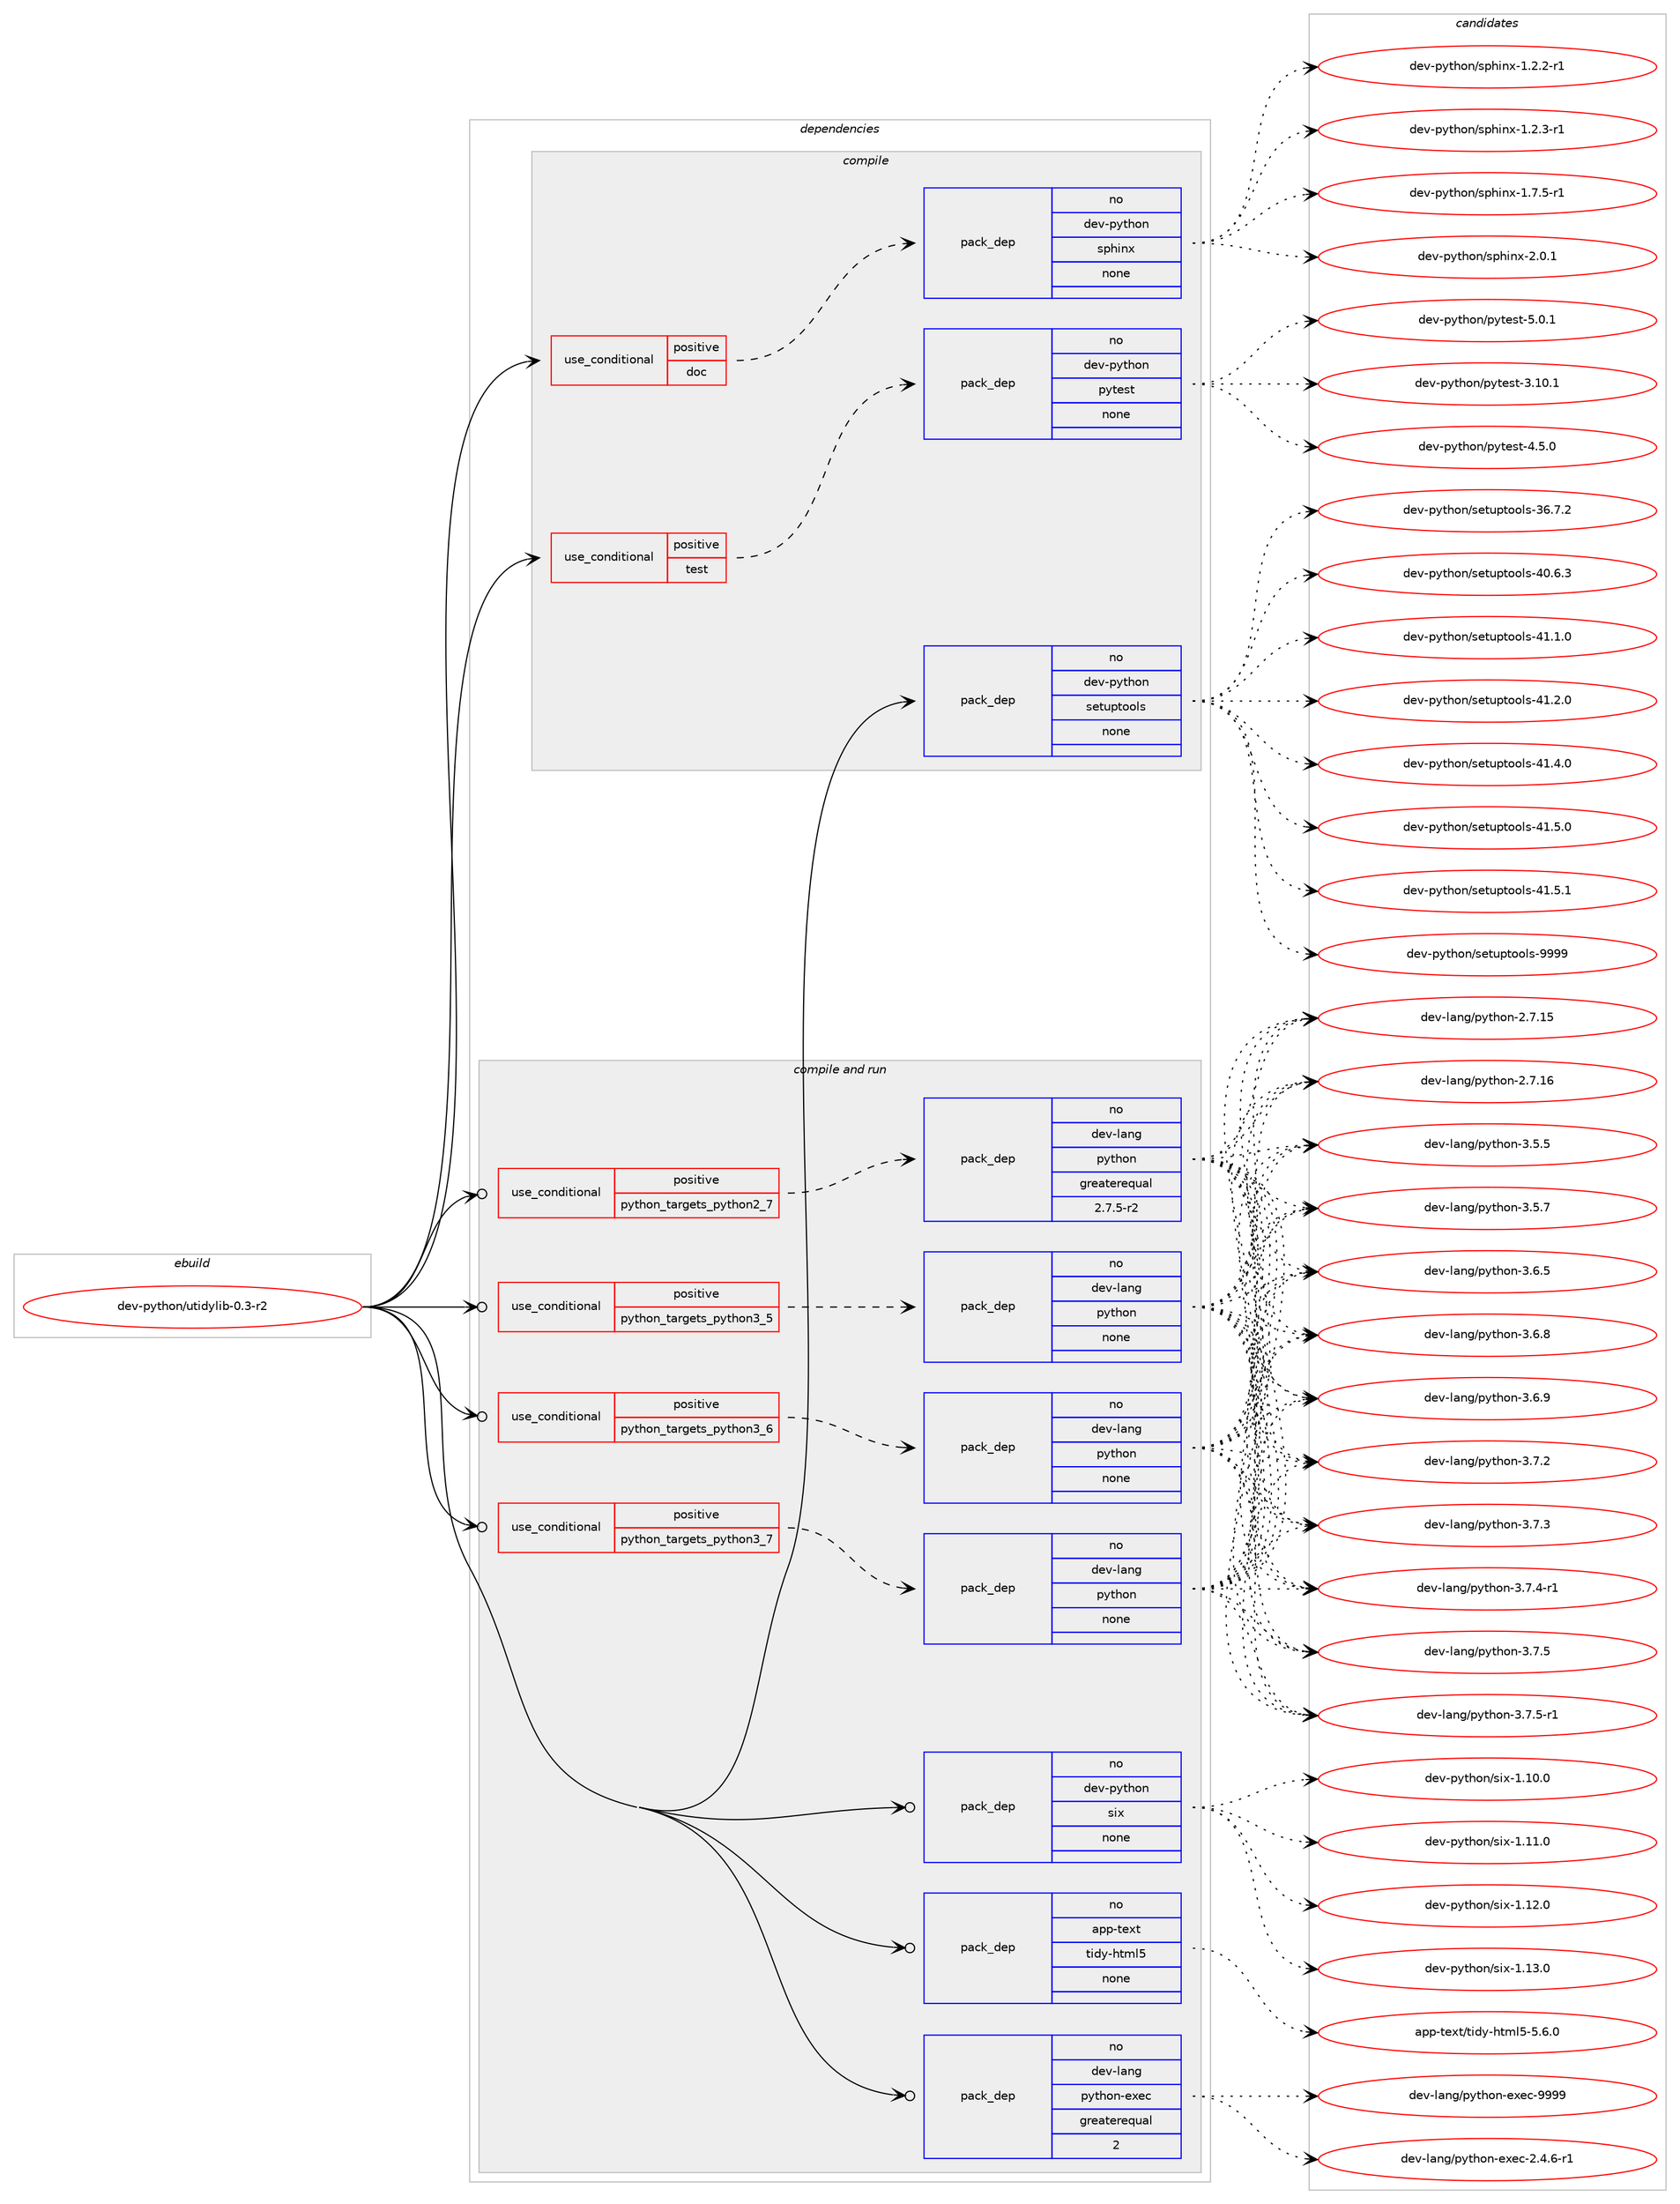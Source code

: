 digraph prolog {

# *************
# Graph options
# *************

newrank=true;
concentrate=true;
compound=true;
graph [rankdir=LR,fontname=Helvetica,fontsize=10,ranksep=1.5];#, ranksep=2.5, nodesep=0.2];
edge  [arrowhead=vee];
node  [fontname=Helvetica,fontsize=10];

# **********
# The ebuild
# **********

subgraph cluster_leftcol {
color=gray;
rank=same;
label=<<i>ebuild</i>>;
id [label="dev-python/utidylib-0.3-r2", color=red, width=4, href="../dev-python/utidylib-0.3-r2.svg"];
}

# ****************
# The dependencies
# ****************

subgraph cluster_midcol {
color=gray;
label=<<i>dependencies</i>>;
subgraph cluster_compile {
fillcolor="#eeeeee";
style=filled;
label=<<i>compile</i>>;
subgraph cond151005 {
dependency642541 [label=<<TABLE BORDER="0" CELLBORDER="1" CELLSPACING="0" CELLPADDING="4"><TR><TD ROWSPAN="3" CELLPADDING="10">use_conditional</TD></TR><TR><TD>positive</TD></TR><TR><TD>doc</TD></TR></TABLE>>, shape=none, color=red];
subgraph pack479648 {
dependency642542 [label=<<TABLE BORDER="0" CELLBORDER="1" CELLSPACING="0" CELLPADDING="4" WIDTH="220"><TR><TD ROWSPAN="6" CELLPADDING="30">pack_dep</TD></TR><TR><TD WIDTH="110">no</TD></TR><TR><TD>dev-python</TD></TR><TR><TD>sphinx</TD></TR><TR><TD>none</TD></TR><TR><TD></TD></TR></TABLE>>, shape=none, color=blue];
}
dependency642541:e -> dependency642542:w [weight=20,style="dashed",arrowhead="vee"];
}
id:e -> dependency642541:w [weight=20,style="solid",arrowhead="vee"];
subgraph cond151006 {
dependency642543 [label=<<TABLE BORDER="0" CELLBORDER="1" CELLSPACING="0" CELLPADDING="4"><TR><TD ROWSPAN="3" CELLPADDING="10">use_conditional</TD></TR><TR><TD>positive</TD></TR><TR><TD>test</TD></TR></TABLE>>, shape=none, color=red];
subgraph pack479649 {
dependency642544 [label=<<TABLE BORDER="0" CELLBORDER="1" CELLSPACING="0" CELLPADDING="4" WIDTH="220"><TR><TD ROWSPAN="6" CELLPADDING="30">pack_dep</TD></TR><TR><TD WIDTH="110">no</TD></TR><TR><TD>dev-python</TD></TR><TR><TD>pytest</TD></TR><TR><TD>none</TD></TR><TR><TD></TD></TR></TABLE>>, shape=none, color=blue];
}
dependency642543:e -> dependency642544:w [weight=20,style="dashed",arrowhead="vee"];
}
id:e -> dependency642543:w [weight=20,style="solid",arrowhead="vee"];
subgraph pack479650 {
dependency642545 [label=<<TABLE BORDER="0" CELLBORDER="1" CELLSPACING="0" CELLPADDING="4" WIDTH="220"><TR><TD ROWSPAN="6" CELLPADDING="30">pack_dep</TD></TR><TR><TD WIDTH="110">no</TD></TR><TR><TD>dev-python</TD></TR><TR><TD>setuptools</TD></TR><TR><TD>none</TD></TR><TR><TD></TD></TR></TABLE>>, shape=none, color=blue];
}
id:e -> dependency642545:w [weight=20,style="solid",arrowhead="vee"];
}
subgraph cluster_compileandrun {
fillcolor="#eeeeee";
style=filled;
label=<<i>compile and run</i>>;
subgraph cond151007 {
dependency642546 [label=<<TABLE BORDER="0" CELLBORDER="1" CELLSPACING="0" CELLPADDING="4"><TR><TD ROWSPAN="3" CELLPADDING="10">use_conditional</TD></TR><TR><TD>positive</TD></TR><TR><TD>python_targets_python2_7</TD></TR></TABLE>>, shape=none, color=red];
subgraph pack479651 {
dependency642547 [label=<<TABLE BORDER="0" CELLBORDER="1" CELLSPACING="0" CELLPADDING="4" WIDTH="220"><TR><TD ROWSPAN="6" CELLPADDING="30">pack_dep</TD></TR><TR><TD WIDTH="110">no</TD></TR><TR><TD>dev-lang</TD></TR><TR><TD>python</TD></TR><TR><TD>greaterequal</TD></TR><TR><TD>2.7.5-r2</TD></TR></TABLE>>, shape=none, color=blue];
}
dependency642546:e -> dependency642547:w [weight=20,style="dashed",arrowhead="vee"];
}
id:e -> dependency642546:w [weight=20,style="solid",arrowhead="odotvee"];
subgraph cond151008 {
dependency642548 [label=<<TABLE BORDER="0" CELLBORDER="1" CELLSPACING="0" CELLPADDING="4"><TR><TD ROWSPAN="3" CELLPADDING="10">use_conditional</TD></TR><TR><TD>positive</TD></TR><TR><TD>python_targets_python3_5</TD></TR></TABLE>>, shape=none, color=red];
subgraph pack479652 {
dependency642549 [label=<<TABLE BORDER="0" CELLBORDER="1" CELLSPACING="0" CELLPADDING="4" WIDTH="220"><TR><TD ROWSPAN="6" CELLPADDING="30">pack_dep</TD></TR><TR><TD WIDTH="110">no</TD></TR><TR><TD>dev-lang</TD></TR><TR><TD>python</TD></TR><TR><TD>none</TD></TR><TR><TD></TD></TR></TABLE>>, shape=none, color=blue];
}
dependency642548:e -> dependency642549:w [weight=20,style="dashed",arrowhead="vee"];
}
id:e -> dependency642548:w [weight=20,style="solid",arrowhead="odotvee"];
subgraph cond151009 {
dependency642550 [label=<<TABLE BORDER="0" CELLBORDER="1" CELLSPACING="0" CELLPADDING="4"><TR><TD ROWSPAN="3" CELLPADDING="10">use_conditional</TD></TR><TR><TD>positive</TD></TR><TR><TD>python_targets_python3_6</TD></TR></TABLE>>, shape=none, color=red];
subgraph pack479653 {
dependency642551 [label=<<TABLE BORDER="0" CELLBORDER="1" CELLSPACING="0" CELLPADDING="4" WIDTH="220"><TR><TD ROWSPAN="6" CELLPADDING="30">pack_dep</TD></TR><TR><TD WIDTH="110">no</TD></TR><TR><TD>dev-lang</TD></TR><TR><TD>python</TD></TR><TR><TD>none</TD></TR><TR><TD></TD></TR></TABLE>>, shape=none, color=blue];
}
dependency642550:e -> dependency642551:w [weight=20,style="dashed",arrowhead="vee"];
}
id:e -> dependency642550:w [weight=20,style="solid",arrowhead="odotvee"];
subgraph cond151010 {
dependency642552 [label=<<TABLE BORDER="0" CELLBORDER="1" CELLSPACING="0" CELLPADDING="4"><TR><TD ROWSPAN="3" CELLPADDING="10">use_conditional</TD></TR><TR><TD>positive</TD></TR><TR><TD>python_targets_python3_7</TD></TR></TABLE>>, shape=none, color=red];
subgraph pack479654 {
dependency642553 [label=<<TABLE BORDER="0" CELLBORDER="1" CELLSPACING="0" CELLPADDING="4" WIDTH="220"><TR><TD ROWSPAN="6" CELLPADDING="30">pack_dep</TD></TR><TR><TD WIDTH="110">no</TD></TR><TR><TD>dev-lang</TD></TR><TR><TD>python</TD></TR><TR><TD>none</TD></TR><TR><TD></TD></TR></TABLE>>, shape=none, color=blue];
}
dependency642552:e -> dependency642553:w [weight=20,style="dashed",arrowhead="vee"];
}
id:e -> dependency642552:w [weight=20,style="solid",arrowhead="odotvee"];
subgraph pack479655 {
dependency642554 [label=<<TABLE BORDER="0" CELLBORDER="1" CELLSPACING="0" CELLPADDING="4" WIDTH="220"><TR><TD ROWSPAN="6" CELLPADDING="30">pack_dep</TD></TR><TR><TD WIDTH="110">no</TD></TR><TR><TD>app-text</TD></TR><TR><TD>tidy-html5</TD></TR><TR><TD>none</TD></TR><TR><TD></TD></TR></TABLE>>, shape=none, color=blue];
}
id:e -> dependency642554:w [weight=20,style="solid",arrowhead="odotvee"];
subgraph pack479656 {
dependency642555 [label=<<TABLE BORDER="0" CELLBORDER="1" CELLSPACING="0" CELLPADDING="4" WIDTH="220"><TR><TD ROWSPAN="6" CELLPADDING="30">pack_dep</TD></TR><TR><TD WIDTH="110">no</TD></TR><TR><TD>dev-lang</TD></TR><TR><TD>python-exec</TD></TR><TR><TD>greaterequal</TD></TR><TR><TD>2</TD></TR></TABLE>>, shape=none, color=blue];
}
id:e -> dependency642555:w [weight=20,style="solid",arrowhead="odotvee"];
subgraph pack479657 {
dependency642556 [label=<<TABLE BORDER="0" CELLBORDER="1" CELLSPACING="0" CELLPADDING="4" WIDTH="220"><TR><TD ROWSPAN="6" CELLPADDING="30">pack_dep</TD></TR><TR><TD WIDTH="110">no</TD></TR><TR><TD>dev-python</TD></TR><TR><TD>six</TD></TR><TR><TD>none</TD></TR><TR><TD></TD></TR></TABLE>>, shape=none, color=blue];
}
id:e -> dependency642556:w [weight=20,style="solid",arrowhead="odotvee"];
}
subgraph cluster_run {
fillcolor="#eeeeee";
style=filled;
label=<<i>run</i>>;
}
}

# **************
# The candidates
# **************

subgraph cluster_choices {
rank=same;
color=gray;
label=<<i>candidates</i>>;

subgraph choice479648 {
color=black;
nodesep=1;
choice10010111845112121116104111110471151121041051101204549465046504511449 [label="dev-python/sphinx-1.2.2-r1", color=red, width=4,href="../dev-python/sphinx-1.2.2-r1.svg"];
choice10010111845112121116104111110471151121041051101204549465046514511449 [label="dev-python/sphinx-1.2.3-r1", color=red, width=4,href="../dev-python/sphinx-1.2.3-r1.svg"];
choice10010111845112121116104111110471151121041051101204549465546534511449 [label="dev-python/sphinx-1.7.5-r1", color=red, width=4,href="../dev-python/sphinx-1.7.5-r1.svg"];
choice1001011184511212111610411111047115112104105110120455046484649 [label="dev-python/sphinx-2.0.1", color=red, width=4,href="../dev-python/sphinx-2.0.1.svg"];
dependency642542:e -> choice10010111845112121116104111110471151121041051101204549465046504511449:w [style=dotted,weight="100"];
dependency642542:e -> choice10010111845112121116104111110471151121041051101204549465046514511449:w [style=dotted,weight="100"];
dependency642542:e -> choice10010111845112121116104111110471151121041051101204549465546534511449:w [style=dotted,weight="100"];
dependency642542:e -> choice1001011184511212111610411111047115112104105110120455046484649:w [style=dotted,weight="100"];
}
subgraph choice479649 {
color=black;
nodesep=1;
choice100101118451121211161041111104711212111610111511645514649484649 [label="dev-python/pytest-3.10.1", color=red, width=4,href="../dev-python/pytest-3.10.1.svg"];
choice1001011184511212111610411111047112121116101115116455246534648 [label="dev-python/pytest-4.5.0", color=red, width=4,href="../dev-python/pytest-4.5.0.svg"];
choice1001011184511212111610411111047112121116101115116455346484649 [label="dev-python/pytest-5.0.1", color=red, width=4,href="../dev-python/pytest-5.0.1.svg"];
dependency642544:e -> choice100101118451121211161041111104711212111610111511645514649484649:w [style=dotted,weight="100"];
dependency642544:e -> choice1001011184511212111610411111047112121116101115116455246534648:w [style=dotted,weight="100"];
dependency642544:e -> choice1001011184511212111610411111047112121116101115116455346484649:w [style=dotted,weight="100"];
}
subgraph choice479650 {
color=black;
nodesep=1;
choice100101118451121211161041111104711510111611711211611111110811545515446554650 [label="dev-python/setuptools-36.7.2", color=red, width=4,href="../dev-python/setuptools-36.7.2.svg"];
choice100101118451121211161041111104711510111611711211611111110811545524846544651 [label="dev-python/setuptools-40.6.3", color=red, width=4,href="../dev-python/setuptools-40.6.3.svg"];
choice100101118451121211161041111104711510111611711211611111110811545524946494648 [label="dev-python/setuptools-41.1.0", color=red, width=4,href="../dev-python/setuptools-41.1.0.svg"];
choice100101118451121211161041111104711510111611711211611111110811545524946504648 [label="dev-python/setuptools-41.2.0", color=red, width=4,href="../dev-python/setuptools-41.2.0.svg"];
choice100101118451121211161041111104711510111611711211611111110811545524946524648 [label="dev-python/setuptools-41.4.0", color=red, width=4,href="../dev-python/setuptools-41.4.0.svg"];
choice100101118451121211161041111104711510111611711211611111110811545524946534648 [label="dev-python/setuptools-41.5.0", color=red, width=4,href="../dev-python/setuptools-41.5.0.svg"];
choice100101118451121211161041111104711510111611711211611111110811545524946534649 [label="dev-python/setuptools-41.5.1", color=red, width=4,href="../dev-python/setuptools-41.5.1.svg"];
choice10010111845112121116104111110471151011161171121161111111081154557575757 [label="dev-python/setuptools-9999", color=red, width=4,href="../dev-python/setuptools-9999.svg"];
dependency642545:e -> choice100101118451121211161041111104711510111611711211611111110811545515446554650:w [style=dotted,weight="100"];
dependency642545:e -> choice100101118451121211161041111104711510111611711211611111110811545524846544651:w [style=dotted,weight="100"];
dependency642545:e -> choice100101118451121211161041111104711510111611711211611111110811545524946494648:w [style=dotted,weight="100"];
dependency642545:e -> choice100101118451121211161041111104711510111611711211611111110811545524946504648:w [style=dotted,weight="100"];
dependency642545:e -> choice100101118451121211161041111104711510111611711211611111110811545524946524648:w [style=dotted,weight="100"];
dependency642545:e -> choice100101118451121211161041111104711510111611711211611111110811545524946534648:w [style=dotted,weight="100"];
dependency642545:e -> choice100101118451121211161041111104711510111611711211611111110811545524946534649:w [style=dotted,weight="100"];
dependency642545:e -> choice10010111845112121116104111110471151011161171121161111111081154557575757:w [style=dotted,weight="100"];
}
subgraph choice479651 {
color=black;
nodesep=1;
choice10010111845108971101034711212111610411111045504655464953 [label="dev-lang/python-2.7.15", color=red, width=4,href="../dev-lang/python-2.7.15.svg"];
choice10010111845108971101034711212111610411111045504655464954 [label="dev-lang/python-2.7.16", color=red, width=4,href="../dev-lang/python-2.7.16.svg"];
choice100101118451089711010347112121116104111110455146534653 [label="dev-lang/python-3.5.5", color=red, width=4,href="../dev-lang/python-3.5.5.svg"];
choice100101118451089711010347112121116104111110455146534655 [label="dev-lang/python-3.5.7", color=red, width=4,href="../dev-lang/python-3.5.7.svg"];
choice100101118451089711010347112121116104111110455146544653 [label="dev-lang/python-3.6.5", color=red, width=4,href="../dev-lang/python-3.6.5.svg"];
choice100101118451089711010347112121116104111110455146544656 [label="dev-lang/python-3.6.8", color=red, width=4,href="../dev-lang/python-3.6.8.svg"];
choice100101118451089711010347112121116104111110455146544657 [label="dev-lang/python-3.6.9", color=red, width=4,href="../dev-lang/python-3.6.9.svg"];
choice100101118451089711010347112121116104111110455146554650 [label="dev-lang/python-3.7.2", color=red, width=4,href="../dev-lang/python-3.7.2.svg"];
choice100101118451089711010347112121116104111110455146554651 [label="dev-lang/python-3.7.3", color=red, width=4,href="../dev-lang/python-3.7.3.svg"];
choice1001011184510897110103471121211161041111104551465546524511449 [label="dev-lang/python-3.7.4-r1", color=red, width=4,href="../dev-lang/python-3.7.4-r1.svg"];
choice100101118451089711010347112121116104111110455146554653 [label="dev-lang/python-3.7.5", color=red, width=4,href="../dev-lang/python-3.7.5.svg"];
choice1001011184510897110103471121211161041111104551465546534511449 [label="dev-lang/python-3.7.5-r1", color=red, width=4,href="../dev-lang/python-3.7.5-r1.svg"];
dependency642547:e -> choice10010111845108971101034711212111610411111045504655464953:w [style=dotted,weight="100"];
dependency642547:e -> choice10010111845108971101034711212111610411111045504655464954:w [style=dotted,weight="100"];
dependency642547:e -> choice100101118451089711010347112121116104111110455146534653:w [style=dotted,weight="100"];
dependency642547:e -> choice100101118451089711010347112121116104111110455146534655:w [style=dotted,weight="100"];
dependency642547:e -> choice100101118451089711010347112121116104111110455146544653:w [style=dotted,weight="100"];
dependency642547:e -> choice100101118451089711010347112121116104111110455146544656:w [style=dotted,weight="100"];
dependency642547:e -> choice100101118451089711010347112121116104111110455146544657:w [style=dotted,weight="100"];
dependency642547:e -> choice100101118451089711010347112121116104111110455146554650:w [style=dotted,weight="100"];
dependency642547:e -> choice100101118451089711010347112121116104111110455146554651:w [style=dotted,weight="100"];
dependency642547:e -> choice1001011184510897110103471121211161041111104551465546524511449:w [style=dotted,weight="100"];
dependency642547:e -> choice100101118451089711010347112121116104111110455146554653:w [style=dotted,weight="100"];
dependency642547:e -> choice1001011184510897110103471121211161041111104551465546534511449:w [style=dotted,weight="100"];
}
subgraph choice479652 {
color=black;
nodesep=1;
choice10010111845108971101034711212111610411111045504655464953 [label="dev-lang/python-2.7.15", color=red, width=4,href="../dev-lang/python-2.7.15.svg"];
choice10010111845108971101034711212111610411111045504655464954 [label="dev-lang/python-2.7.16", color=red, width=4,href="../dev-lang/python-2.7.16.svg"];
choice100101118451089711010347112121116104111110455146534653 [label="dev-lang/python-3.5.5", color=red, width=4,href="../dev-lang/python-3.5.5.svg"];
choice100101118451089711010347112121116104111110455146534655 [label="dev-lang/python-3.5.7", color=red, width=4,href="../dev-lang/python-3.5.7.svg"];
choice100101118451089711010347112121116104111110455146544653 [label="dev-lang/python-3.6.5", color=red, width=4,href="../dev-lang/python-3.6.5.svg"];
choice100101118451089711010347112121116104111110455146544656 [label="dev-lang/python-3.6.8", color=red, width=4,href="../dev-lang/python-3.6.8.svg"];
choice100101118451089711010347112121116104111110455146544657 [label="dev-lang/python-3.6.9", color=red, width=4,href="../dev-lang/python-3.6.9.svg"];
choice100101118451089711010347112121116104111110455146554650 [label="dev-lang/python-3.7.2", color=red, width=4,href="../dev-lang/python-3.7.2.svg"];
choice100101118451089711010347112121116104111110455146554651 [label="dev-lang/python-3.7.3", color=red, width=4,href="../dev-lang/python-3.7.3.svg"];
choice1001011184510897110103471121211161041111104551465546524511449 [label="dev-lang/python-3.7.4-r1", color=red, width=4,href="../dev-lang/python-3.7.4-r1.svg"];
choice100101118451089711010347112121116104111110455146554653 [label="dev-lang/python-3.7.5", color=red, width=4,href="../dev-lang/python-3.7.5.svg"];
choice1001011184510897110103471121211161041111104551465546534511449 [label="dev-lang/python-3.7.5-r1", color=red, width=4,href="../dev-lang/python-3.7.5-r1.svg"];
dependency642549:e -> choice10010111845108971101034711212111610411111045504655464953:w [style=dotted,weight="100"];
dependency642549:e -> choice10010111845108971101034711212111610411111045504655464954:w [style=dotted,weight="100"];
dependency642549:e -> choice100101118451089711010347112121116104111110455146534653:w [style=dotted,weight="100"];
dependency642549:e -> choice100101118451089711010347112121116104111110455146534655:w [style=dotted,weight="100"];
dependency642549:e -> choice100101118451089711010347112121116104111110455146544653:w [style=dotted,weight="100"];
dependency642549:e -> choice100101118451089711010347112121116104111110455146544656:w [style=dotted,weight="100"];
dependency642549:e -> choice100101118451089711010347112121116104111110455146544657:w [style=dotted,weight="100"];
dependency642549:e -> choice100101118451089711010347112121116104111110455146554650:w [style=dotted,weight="100"];
dependency642549:e -> choice100101118451089711010347112121116104111110455146554651:w [style=dotted,weight="100"];
dependency642549:e -> choice1001011184510897110103471121211161041111104551465546524511449:w [style=dotted,weight="100"];
dependency642549:e -> choice100101118451089711010347112121116104111110455146554653:w [style=dotted,weight="100"];
dependency642549:e -> choice1001011184510897110103471121211161041111104551465546534511449:w [style=dotted,weight="100"];
}
subgraph choice479653 {
color=black;
nodesep=1;
choice10010111845108971101034711212111610411111045504655464953 [label="dev-lang/python-2.7.15", color=red, width=4,href="../dev-lang/python-2.7.15.svg"];
choice10010111845108971101034711212111610411111045504655464954 [label="dev-lang/python-2.7.16", color=red, width=4,href="../dev-lang/python-2.7.16.svg"];
choice100101118451089711010347112121116104111110455146534653 [label="dev-lang/python-3.5.5", color=red, width=4,href="../dev-lang/python-3.5.5.svg"];
choice100101118451089711010347112121116104111110455146534655 [label="dev-lang/python-3.5.7", color=red, width=4,href="../dev-lang/python-3.5.7.svg"];
choice100101118451089711010347112121116104111110455146544653 [label="dev-lang/python-3.6.5", color=red, width=4,href="../dev-lang/python-3.6.5.svg"];
choice100101118451089711010347112121116104111110455146544656 [label="dev-lang/python-3.6.8", color=red, width=4,href="../dev-lang/python-3.6.8.svg"];
choice100101118451089711010347112121116104111110455146544657 [label="dev-lang/python-3.6.9", color=red, width=4,href="../dev-lang/python-3.6.9.svg"];
choice100101118451089711010347112121116104111110455146554650 [label="dev-lang/python-3.7.2", color=red, width=4,href="../dev-lang/python-3.7.2.svg"];
choice100101118451089711010347112121116104111110455146554651 [label="dev-lang/python-3.7.3", color=red, width=4,href="../dev-lang/python-3.7.3.svg"];
choice1001011184510897110103471121211161041111104551465546524511449 [label="dev-lang/python-3.7.4-r1", color=red, width=4,href="../dev-lang/python-3.7.4-r1.svg"];
choice100101118451089711010347112121116104111110455146554653 [label="dev-lang/python-3.7.5", color=red, width=4,href="../dev-lang/python-3.7.5.svg"];
choice1001011184510897110103471121211161041111104551465546534511449 [label="dev-lang/python-3.7.5-r1", color=red, width=4,href="../dev-lang/python-3.7.5-r1.svg"];
dependency642551:e -> choice10010111845108971101034711212111610411111045504655464953:w [style=dotted,weight="100"];
dependency642551:e -> choice10010111845108971101034711212111610411111045504655464954:w [style=dotted,weight="100"];
dependency642551:e -> choice100101118451089711010347112121116104111110455146534653:w [style=dotted,weight="100"];
dependency642551:e -> choice100101118451089711010347112121116104111110455146534655:w [style=dotted,weight="100"];
dependency642551:e -> choice100101118451089711010347112121116104111110455146544653:w [style=dotted,weight="100"];
dependency642551:e -> choice100101118451089711010347112121116104111110455146544656:w [style=dotted,weight="100"];
dependency642551:e -> choice100101118451089711010347112121116104111110455146544657:w [style=dotted,weight="100"];
dependency642551:e -> choice100101118451089711010347112121116104111110455146554650:w [style=dotted,weight="100"];
dependency642551:e -> choice100101118451089711010347112121116104111110455146554651:w [style=dotted,weight="100"];
dependency642551:e -> choice1001011184510897110103471121211161041111104551465546524511449:w [style=dotted,weight="100"];
dependency642551:e -> choice100101118451089711010347112121116104111110455146554653:w [style=dotted,weight="100"];
dependency642551:e -> choice1001011184510897110103471121211161041111104551465546534511449:w [style=dotted,weight="100"];
}
subgraph choice479654 {
color=black;
nodesep=1;
choice10010111845108971101034711212111610411111045504655464953 [label="dev-lang/python-2.7.15", color=red, width=4,href="../dev-lang/python-2.7.15.svg"];
choice10010111845108971101034711212111610411111045504655464954 [label="dev-lang/python-2.7.16", color=red, width=4,href="../dev-lang/python-2.7.16.svg"];
choice100101118451089711010347112121116104111110455146534653 [label="dev-lang/python-3.5.5", color=red, width=4,href="../dev-lang/python-3.5.5.svg"];
choice100101118451089711010347112121116104111110455146534655 [label="dev-lang/python-3.5.7", color=red, width=4,href="../dev-lang/python-3.5.7.svg"];
choice100101118451089711010347112121116104111110455146544653 [label="dev-lang/python-3.6.5", color=red, width=4,href="../dev-lang/python-3.6.5.svg"];
choice100101118451089711010347112121116104111110455146544656 [label="dev-lang/python-3.6.8", color=red, width=4,href="../dev-lang/python-3.6.8.svg"];
choice100101118451089711010347112121116104111110455146544657 [label="dev-lang/python-3.6.9", color=red, width=4,href="../dev-lang/python-3.6.9.svg"];
choice100101118451089711010347112121116104111110455146554650 [label="dev-lang/python-3.7.2", color=red, width=4,href="../dev-lang/python-3.7.2.svg"];
choice100101118451089711010347112121116104111110455146554651 [label="dev-lang/python-3.7.3", color=red, width=4,href="../dev-lang/python-3.7.3.svg"];
choice1001011184510897110103471121211161041111104551465546524511449 [label="dev-lang/python-3.7.4-r1", color=red, width=4,href="../dev-lang/python-3.7.4-r1.svg"];
choice100101118451089711010347112121116104111110455146554653 [label="dev-lang/python-3.7.5", color=red, width=4,href="../dev-lang/python-3.7.5.svg"];
choice1001011184510897110103471121211161041111104551465546534511449 [label="dev-lang/python-3.7.5-r1", color=red, width=4,href="../dev-lang/python-3.7.5-r1.svg"];
dependency642553:e -> choice10010111845108971101034711212111610411111045504655464953:w [style=dotted,weight="100"];
dependency642553:e -> choice10010111845108971101034711212111610411111045504655464954:w [style=dotted,weight="100"];
dependency642553:e -> choice100101118451089711010347112121116104111110455146534653:w [style=dotted,weight="100"];
dependency642553:e -> choice100101118451089711010347112121116104111110455146534655:w [style=dotted,weight="100"];
dependency642553:e -> choice100101118451089711010347112121116104111110455146544653:w [style=dotted,weight="100"];
dependency642553:e -> choice100101118451089711010347112121116104111110455146544656:w [style=dotted,weight="100"];
dependency642553:e -> choice100101118451089711010347112121116104111110455146544657:w [style=dotted,weight="100"];
dependency642553:e -> choice100101118451089711010347112121116104111110455146554650:w [style=dotted,weight="100"];
dependency642553:e -> choice100101118451089711010347112121116104111110455146554651:w [style=dotted,weight="100"];
dependency642553:e -> choice1001011184510897110103471121211161041111104551465546524511449:w [style=dotted,weight="100"];
dependency642553:e -> choice100101118451089711010347112121116104111110455146554653:w [style=dotted,weight="100"];
dependency642553:e -> choice1001011184510897110103471121211161041111104551465546534511449:w [style=dotted,weight="100"];
}
subgraph choice479655 {
color=black;
nodesep=1;
choice9711211245116101120116471161051001214510411610910853455346544648 [label="app-text/tidy-html5-5.6.0", color=red, width=4,href="../app-text/tidy-html5-5.6.0.svg"];
dependency642554:e -> choice9711211245116101120116471161051001214510411610910853455346544648:w [style=dotted,weight="100"];
}
subgraph choice479656 {
color=black;
nodesep=1;
choice10010111845108971101034711212111610411111045101120101994550465246544511449 [label="dev-lang/python-exec-2.4.6-r1", color=red, width=4,href="../dev-lang/python-exec-2.4.6-r1.svg"];
choice10010111845108971101034711212111610411111045101120101994557575757 [label="dev-lang/python-exec-9999", color=red, width=4,href="../dev-lang/python-exec-9999.svg"];
dependency642555:e -> choice10010111845108971101034711212111610411111045101120101994550465246544511449:w [style=dotted,weight="100"];
dependency642555:e -> choice10010111845108971101034711212111610411111045101120101994557575757:w [style=dotted,weight="100"];
}
subgraph choice479657 {
color=black;
nodesep=1;
choice100101118451121211161041111104711510512045494649484648 [label="dev-python/six-1.10.0", color=red, width=4,href="../dev-python/six-1.10.0.svg"];
choice100101118451121211161041111104711510512045494649494648 [label="dev-python/six-1.11.0", color=red, width=4,href="../dev-python/six-1.11.0.svg"];
choice100101118451121211161041111104711510512045494649504648 [label="dev-python/six-1.12.0", color=red, width=4,href="../dev-python/six-1.12.0.svg"];
choice100101118451121211161041111104711510512045494649514648 [label="dev-python/six-1.13.0", color=red, width=4,href="../dev-python/six-1.13.0.svg"];
dependency642556:e -> choice100101118451121211161041111104711510512045494649484648:w [style=dotted,weight="100"];
dependency642556:e -> choice100101118451121211161041111104711510512045494649494648:w [style=dotted,weight="100"];
dependency642556:e -> choice100101118451121211161041111104711510512045494649504648:w [style=dotted,weight="100"];
dependency642556:e -> choice100101118451121211161041111104711510512045494649514648:w [style=dotted,weight="100"];
}
}

}
